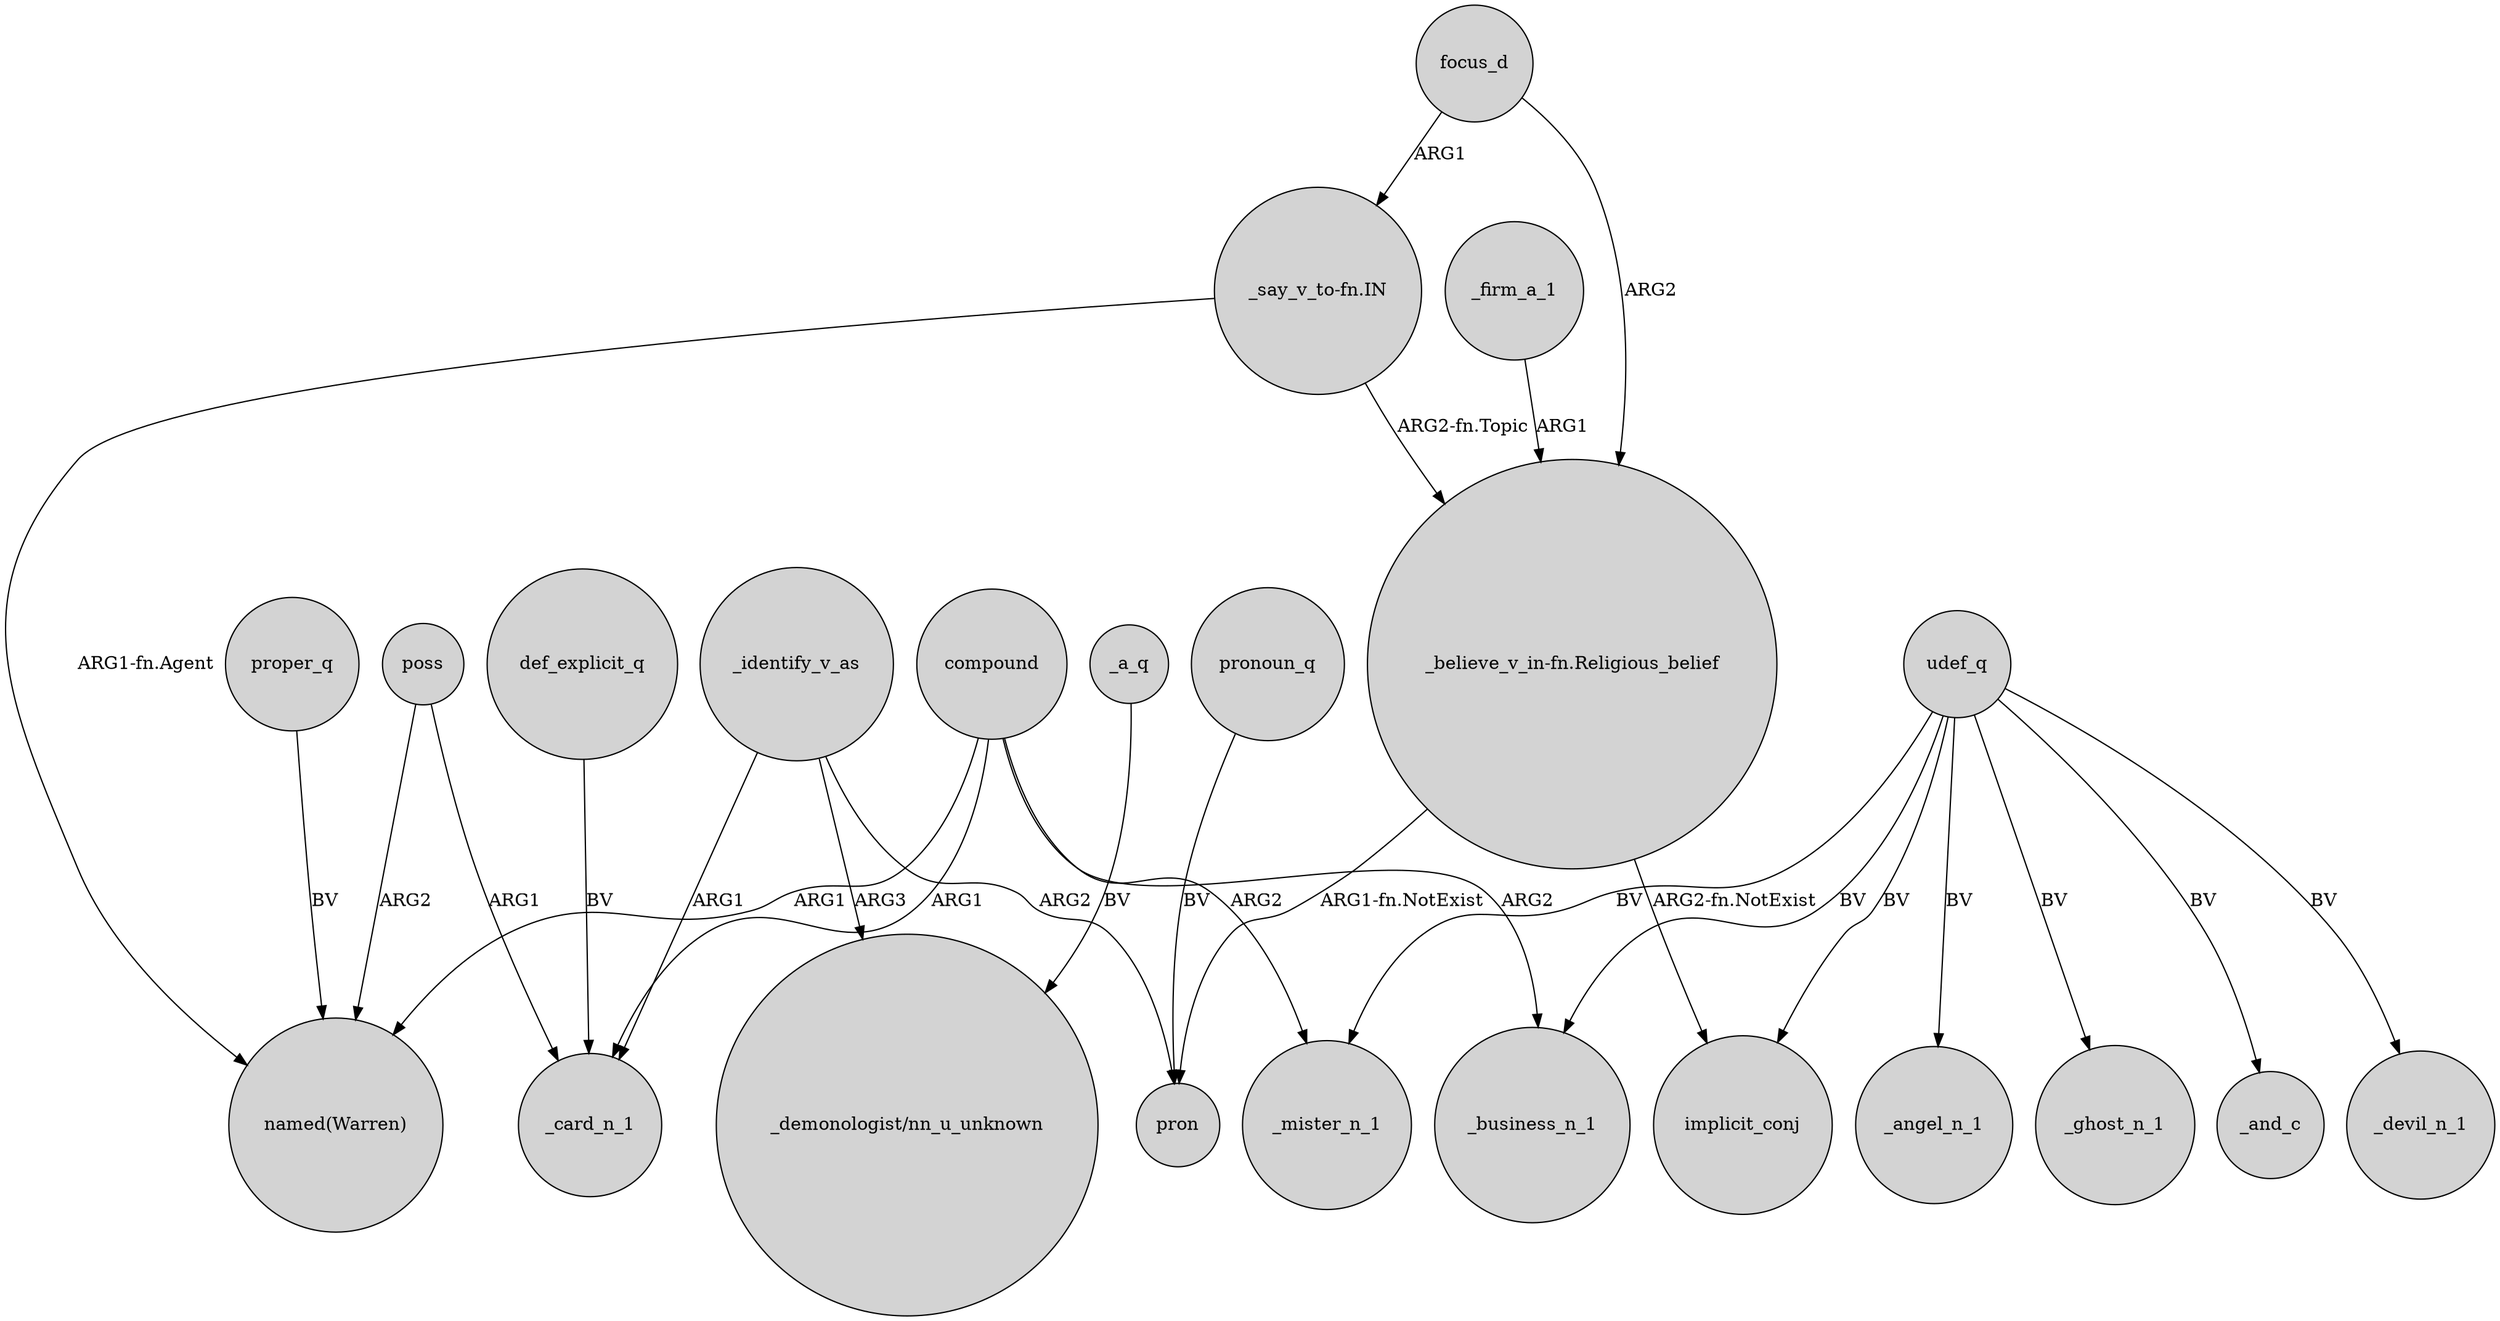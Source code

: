 digraph {
	node [shape=circle style=filled]
	poss -> "named(Warren)" [label=ARG2]
	poss -> _card_n_1 [label=ARG1]
	udef_q -> _devil_n_1 [label=BV]
	compound -> _mister_n_1 [label=ARG2]
	udef_q -> _mister_n_1 [label=BV]
	"_say_v_to-fn.IN" -> "named(Warren)" [label="ARG1-fn.Agent"]
	def_explicit_q -> _card_n_1 [label=BV]
	_a_q -> "_demonologist/nn_u_unknown" [label=BV]
	focus_d -> "_believe_v_in-fn.Religious_belief" [label=ARG2]
	udef_q -> implicit_conj [label=BV]
	"_believe_v_in-fn.Religious_belief" -> pron [label="ARG1-fn.NotExist"]
	udef_q -> _angel_n_1 [label=BV]
	_identify_v_as -> pron [label=ARG2]
	pronoun_q -> pron [label=BV]
	compound -> _card_n_1 [label=ARG1]
	udef_q -> _ghost_n_1 [label=BV]
	compound -> _business_n_1 [label=ARG2]
	"_say_v_to-fn.IN" -> "_believe_v_in-fn.Religious_belief" [label="ARG2-fn.Topic"]
	compound -> "named(Warren)" [label=ARG1]
	udef_q -> _business_n_1 [label=BV]
	_identify_v_as -> _card_n_1 [label=ARG1]
	_firm_a_1 -> "_believe_v_in-fn.Religious_belief" [label=ARG1]
	_identify_v_as -> "_demonologist/nn_u_unknown" [label=ARG3]
	"_believe_v_in-fn.Religious_belief" -> implicit_conj [label="ARG2-fn.NotExist"]
	udef_q -> _and_c [label=BV]
	proper_q -> "named(Warren)" [label=BV]
	focus_d -> "_say_v_to-fn.IN" [label=ARG1]
}
